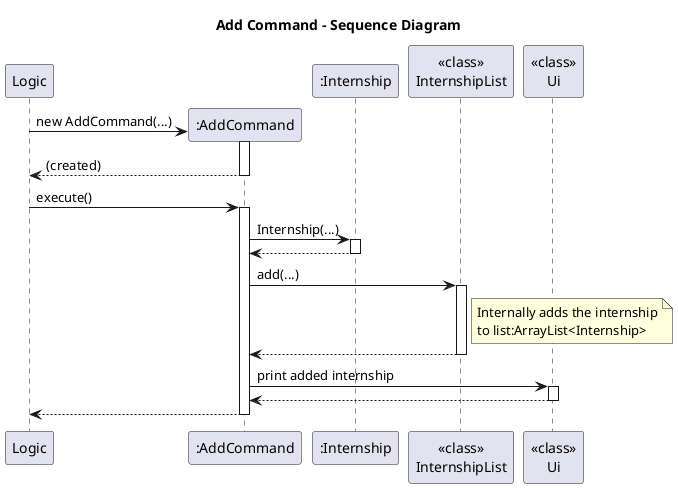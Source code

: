 @startuml
title Add Command - Sequence Diagram
participant Logic
create ":AddCommand" as AC
participant ":Internship" as IN
participant "<<class>>\nInternshipList" as IL
participant "<<class>>\nUi" as Ui

Logic-> AC**: new AddCommand(...)
activate AC
return (created)

Logic-> AC: execute()
activate AC

AC -> IN: Internship(...)
activate IN
IN --> AC
deactivate IN

AC -> IL: add(...)
activate IL
note right of IL: Internally adds the internship\nto list:ArrayList<Internship>
IL --> AC
deactivate IL

AC -> Ui: print added internship
activate Ui
Ui --> AC
deactivate Ui

AC -->Logic
deactivate AC
@enduml